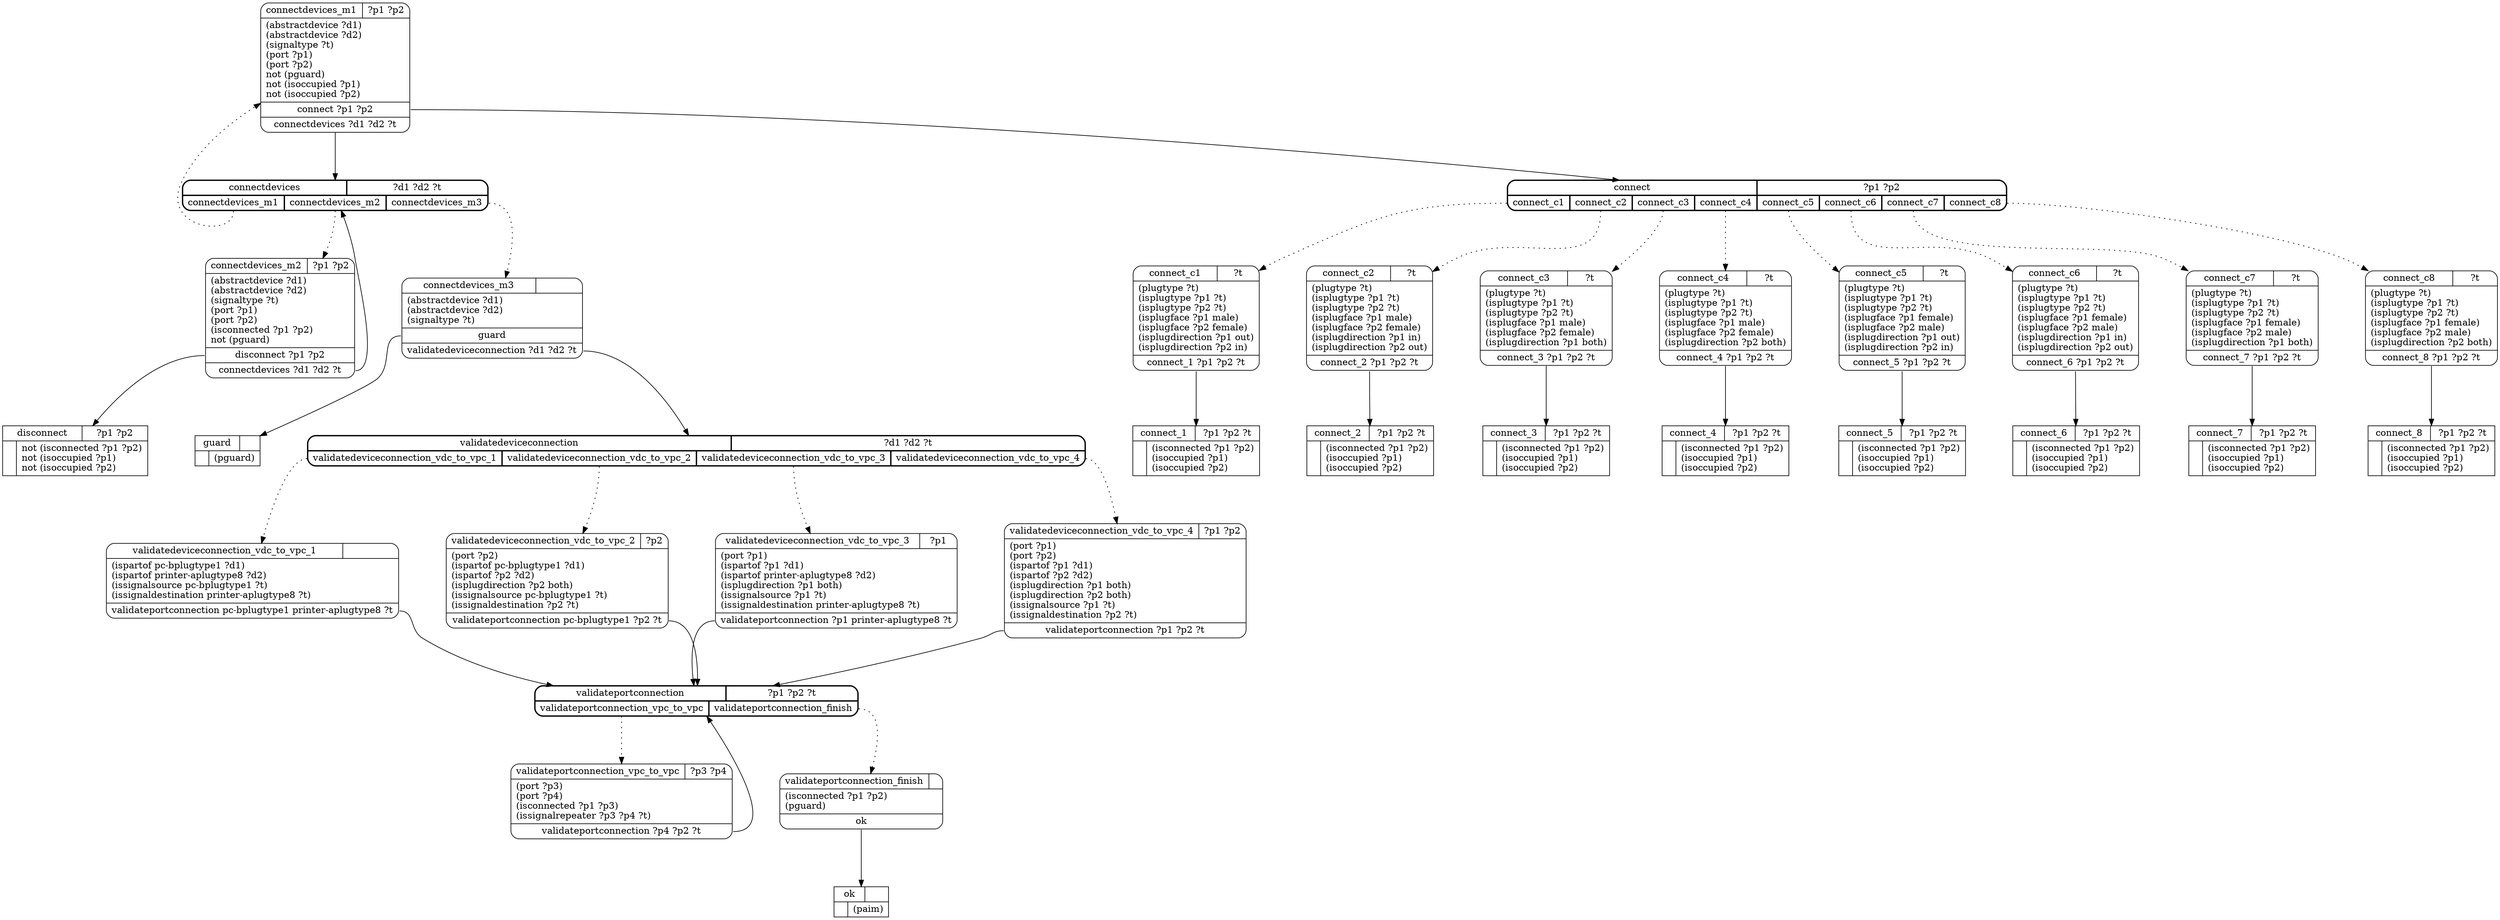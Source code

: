 // Generated by Hype
digraph "verkabelung" {
  nodesep=1
  ranksep=1
  // Operators
  node [shape=record]
  "connect_1" [
    label="{{\N|?p1 ?p2 ?t}|{|(isconnected ?p1 ?p2)\l(isoccupied ?p1)\l(isoccupied ?p2)\l}}"
  ]
  "connect_2" [
    label="{{\N|?p1 ?p2 ?t}|{|(isconnected ?p1 ?p2)\l(isoccupied ?p1)\l(isoccupied ?p2)\l}}"
  ]
  "connect_3" [
    label="{{\N|?p1 ?p2 ?t}|{|(isconnected ?p1 ?p2)\l(isoccupied ?p1)\l(isoccupied ?p2)\l}}"
  ]
  "connect_4" [
    label="{{\N|?p1 ?p2 ?t}|{|(isconnected ?p1 ?p2)\l(isoccupied ?p1)\l(isoccupied ?p2)\l}}"
  ]
  "connect_5" [
    label="{{\N|?p1 ?p2 ?t}|{|(isconnected ?p1 ?p2)\l(isoccupied ?p1)\l(isoccupied ?p2)\l}}"
  ]
  "connect_6" [
    label="{{\N|?p1 ?p2 ?t}|{|(isconnected ?p1 ?p2)\l(isoccupied ?p1)\l(isoccupied ?p2)\l}}"
  ]
  "connect_7" [
    label="{{\N|?p1 ?p2 ?t}|{|(isconnected ?p1 ?p2)\l(isoccupied ?p1)\l(isoccupied ?p2)\l}}"
  ]
  "connect_8" [
    label="{{\N|?p1 ?p2 ?t}|{|(isconnected ?p1 ?p2)\l(isoccupied ?p1)\l(isoccupied ?p2)\l}}"
  ]
  "disconnect" [
    label="{{\N|?p1 ?p2}|{|not (isconnected ?p1 ?p2)\lnot (isoccupied ?p1)\lnot (isoccupied ?p2)\l}}"
  ]
  "guard" [
    label="{{\N|}|{|(pguard)\l}}"
  ]
  "ok" [
    label="{{\N|}|{|(paim)\l}}"
  ]
  // Methods
  node [shape=Mrecord]
  "connectdevices" [
    style=bold
    label="{{\N|?d1 ?d2 ?t}|{<0>connectdevices_m1|<1>connectdevices_m2|<2>connectdevices_m3}}"
  ]
  "connectdevices_m1" [
    label="{{\N|?p1 ?p2}|(abstractdevice ?d1)\l(abstractdevice ?d2)\l(signaltype ?t)\l(port ?p1)\l(port ?p2)\lnot (pguard)\lnot (isoccupied ?p1)\lnot (isoccupied ?p2)\l|<0>connect ?p1 ?p2|<1>connectdevices ?d1 ?d2 ?t}"
  ]
  "connectdevices":0 -> "connectdevices_m1" [style=dotted]
  "connectdevices_m1":0 -> "connect"
  "connectdevices_m1":1 -> "connectdevices"
  "connectdevices_m2" [
    label="{{\N|?p1 ?p2}|(abstractdevice ?d1)\l(abstractdevice ?d2)\l(signaltype ?t)\l(port ?p1)\l(port ?p2)\l(isconnected ?p1 ?p2)\lnot (pguard)\l|<0>disconnect ?p1 ?p2|<1>connectdevices ?d1 ?d2 ?t}"
  ]
  "connectdevices":1 -> "connectdevices_m2" [style=dotted]
  "connectdevices_m2":0 -> "disconnect"
  "connectdevices_m2":1 -> "connectdevices"
  "connectdevices_m3" [
    label="{{\N|}|(abstractdevice ?d1)\l(abstractdevice ?d2)\l(signaltype ?t)\l|<0>guard|<1>validatedeviceconnection ?d1 ?d2 ?t}"
  ]
  "connectdevices":2 -> "connectdevices_m3" [style=dotted]
  "connectdevices_m3":0 -> "guard"
  "connectdevices_m3":1 -> "validatedeviceconnection"
  "validatedeviceconnection" [
    style=bold
    label="{{\N|?d1 ?d2 ?t}|{<0>validatedeviceconnection_vdc_to_vpc_1|<1>validatedeviceconnection_vdc_to_vpc_2|<2>validatedeviceconnection_vdc_to_vpc_3|<3>validatedeviceconnection_vdc_to_vpc_4}}"
  ]
  "validatedeviceconnection_vdc_to_vpc_1" [
    label="{{\N|}|(ispartof pc-bplugtype1 ?d1)\l(ispartof printer-aplugtype8 ?d2)\l(issignalsource pc-bplugtype1 ?t)\l(issignaldestination printer-aplugtype8 ?t)\l|<0>validateportconnection pc-bplugtype1 printer-aplugtype8 ?t}"
  ]
  "validatedeviceconnection":0 -> "validatedeviceconnection_vdc_to_vpc_1" [style=dotted]
  "validatedeviceconnection_vdc_to_vpc_1":0 -> "validateportconnection"
  "validatedeviceconnection_vdc_to_vpc_2" [
    label="{{\N|?p2}|(port ?p2)\l(ispartof pc-bplugtype1 ?d1)\l(ispartof ?p2 ?d2)\l(isplugdirection ?p2 both)\l(issignalsource pc-bplugtype1 ?t)\l(issignaldestination ?p2 ?t)\l|<0>validateportconnection pc-bplugtype1 ?p2 ?t}"
  ]
  "validatedeviceconnection":1 -> "validatedeviceconnection_vdc_to_vpc_2" [style=dotted]
  "validatedeviceconnection_vdc_to_vpc_2":0 -> "validateportconnection"
  "validatedeviceconnection_vdc_to_vpc_3" [
    label="{{\N|?p1}|(port ?p1)\l(ispartof ?p1 ?d1)\l(ispartof printer-aplugtype8 ?d2)\l(isplugdirection ?p1 both)\l(issignalsource ?p1 ?t)\l(issignaldestination printer-aplugtype8 ?t)\l|<0>validateportconnection ?p1 printer-aplugtype8 ?t}"
  ]
  "validatedeviceconnection":2 -> "validatedeviceconnection_vdc_to_vpc_3" [style=dotted]
  "validatedeviceconnection_vdc_to_vpc_3":0 -> "validateportconnection"
  "validatedeviceconnection_vdc_to_vpc_4" [
    label="{{\N|?p1 ?p2}|(port ?p1)\l(port ?p2)\l(ispartof ?p1 ?d1)\l(ispartof ?p2 ?d2)\l(isplugdirection ?p1 both)\l(isplugdirection ?p2 both)\l(issignalsource ?p1 ?t)\l(issignaldestination ?p2 ?t)\l|<0>validateportconnection ?p1 ?p2 ?t}"
  ]
  "validatedeviceconnection":3 -> "validatedeviceconnection_vdc_to_vpc_4" [style=dotted]
  "validatedeviceconnection_vdc_to_vpc_4":0 -> "validateportconnection"
  "validateportconnection" [
    style=bold
    label="{{\N|?p1 ?p2 ?t}|{<0>validateportconnection_vpc_to_vpc|<1>validateportconnection_finish}}"
  ]
  "validateportconnection_vpc_to_vpc" [
    label="{{\N|?p3 ?p4}|(port ?p3)\l(port ?p4)\l(isconnected ?p1 ?p3)\l(issignalrepeater ?p3 ?p4 ?t)\l|<0>validateportconnection ?p4 ?p2 ?t}"
  ]
  "validateportconnection":0 -> "validateportconnection_vpc_to_vpc" [style=dotted]
  "validateportconnection_vpc_to_vpc":0 -> "validateportconnection"
  "validateportconnection_finish" [
    label="{{\N|}|(isconnected ?p1 ?p2)\l(pguard)\l|<0>ok}"
  ]
  "validateportconnection":1 -> "validateportconnection_finish" [style=dotted]
  "validateportconnection_finish":0 -> "ok"
  "connect" [
    style=bold
    label="{{\N|?p1 ?p2}|{<0>connect_c1|<1>connect_c2|<2>connect_c3|<3>connect_c4|<4>connect_c5|<5>connect_c6|<6>connect_c7|<7>connect_c8}}"
  ]
  "connect_c1" [
    label="{{\N|?t}|(plugtype ?t)\l(isplugtype ?p1 ?t)\l(isplugtype ?p2 ?t)\l(isplugface ?p1 male)\l(isplugface ?p2 female)\l(isplugdirection ?p1 out)\l(isplugdirection ?p2 in)\l|<0>connect_1 ?p1 ?p2 ?t}"
  ]
  "connect":0 -> "connect_c1" [style=dotted]
  "connect_c1":0 -> "connect_1"
  "connect_c2" [
    label="{{\N|?t}|(plugtype ?t)\l(isplugtype ?p1 ?t)\l(isplugtype ?p2 ?t)\l(isplugface ?p1 male)\l(isplugface ?p2 female)\l(isplugdirection ?p1 in)\l(isplugdirection ?p2 out)\l|<0>connect_2 ?p1 ?p2 ?t}"
  ]
  "connect":1 -> "connect_c2" [style=dotted]
  "connect_c2":0 -> "connect_2"
  "connect_c3" [
    label="{{\N|?t}|(plugtype ?t)\l(isplugtype ?p1 ?t)\l(isplugtype ?p2 ?t)\l(isplugface ?p1 male)\l(isplugface ?p2 female)\l(isplugdirection ?p1 both)\l|<0>connect_3 ?p1 ?p2 ?t}"
  ]
  "connect":2 -> "connect_c3" [style=dotted]
  "connect_c3":0 -> "connect_3"
  "connect_c4" [
    label="{{\N|?t}|(plugtype ?t)\l(isplugtype ?p1 ?t)\l(isplugtype ?p2 ?t)\l(isplugface ?p1 male)\l(isplugface ?p2 female)\l(isplugdirection ?p2 both)\l|<0>connect_4 ?p1 ?p2 ?t}"
  ]
  "connect":3 -> "connect_c4" [style=dotted]
  "connect_c4":0 -> "connect_4"
  "connect_c5" [
    label="{{\N|?t}|(plugtype ?t)\l(isplugtype ?p1 ?t)\l(isplugtype ?p2 ?t)\l(isplugface ?p1 female)\l(isplugface ?p2 male)\l(isplugdirection ?p1 out)\l(isplugdirection ?p2 in)\l|<0>connect_5 ?p1 ?p2 ?t}"
  ]
  "connect":4 -> "connect_c5" [style=dotted]
  "connect_c5":0 -> "connect_5"
  "connect_c6" [
    label="{{\N|?t}|(plugtype ?t)\l(isplugtype ?p1 ?t)\l(isplugtype ?p2 ?t)\l(isplugface ?p1 female)\l(isplugface ?p2 male)\l(isplugdirection ?p1 in)\l(isplugdirection ?p2 out)\l|<0>connect_6 ?p1 ?p2 ?t}"
  ]
  "connect":5 -> "connect_c6" [style=dotted]
  "connect_c6":0 -> "connect_6"
  "connect_c7" [
    label="{{\N|?t}|(plugtype ?t)\l(isplugtype ?p1 ?t)\l(isplugtype ?p2 ?t)\l(isplugface ?p1 female)\l(isplugface ?p2 male)\l(isplugdirection ?p1 both)\l|<0>connect_7 ?p1 ?p2 ?t}"
  ]
  "connect":6 -> "connect_c7" [style=dotted]
  "connect_c7":0 -> "connect_7"
  "connect_c8" [
    label="{{\N|?t}|(plugtype ?t)\l(isplugtype ?p1 ?t)\l(isplugtype ?p2 ?t)\l(isplugface ?p1 female)\l(isplugface ?p2 male)\l(isplugdirection ?p2 both)\l|<0>connect_8 ?p1 ?p2 ?t}"
  ]
  "connect":7 -> "connect_c8" [style=dotted]
  "connect_c8":0 -> "connect_8"
}